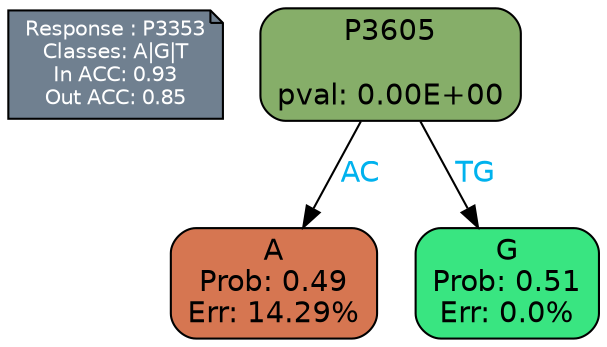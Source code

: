 digraph Tree {
node [shape=box, style="filled, rounded", color="black", fontname=helvetica] ;
graph [ranksep=equally, splines=polylines, bgcolor=transparent, dpi=600] ;
edge [fontname=helvetica] ;
LEGEND [label="Response : P3353
Classes: A|G|T
In ACC: 0.93
Out ACC: 0.85
",shape=note,align=left,style=filled,fillcolor="slategray",fontcolor="white",fontsize=10];1 [label="P3605

pval: 0.00E+00", fillcolor="#86ae69"] ;
2 [label="A
Prob: 0.49
Err: 14.29%", fillcolor="#d67651"] ;
3 [label="G
Prob: 0.51
Err: 0.0%", fillcolor="#39e581"] ;
1 -> 2 [label="AC",fontcolor=deepskyblue2] ;
1 -> 3 [label="TG",fontcolor=deepskyblue2] ;
{rank = same; 2;3;}{rank = same; LEGEND;1;}}